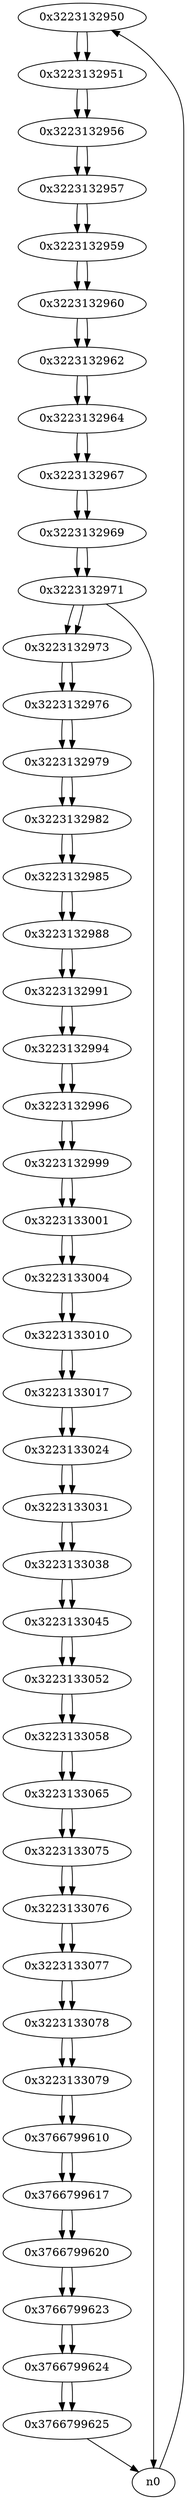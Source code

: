 digraph G{
/* nodes */
  n1 [label="0x3223132950"]
  n2 [label="0x3223132951"]
  n3 [label="0x3223132956"]
  n4 [label="0x3223132957"]
  n5 [label="0x3223132959"]
  n6 [label="0x3223132960"]
  n7 [label="0x3223132962"]
  n8 [label="0x3223132964"]
  n9 [label="0x3223132967"]
  n10 [label="0x3223132969"]
  n11 [label="0x3223132971"]
  n12 [label="0x3223132973"]
  n13 [label="0x3223132976"]
  n14 [label="0x3223132979"]
  n15 [label="0x3223132982"]
  n16 [label="0x3223132985"]
  n17 [label="0x3223132988"]
  n18 [label="0x3223132991"]
  n19 [label="0x3223132994"]
  n20 [label="0x3223132996"]
  n21 [label="0x3223132999"]
  n22 [label="0x3223133001"]
  n23 [label="0x3223133004"]
  n24 [label="0x3223133010"]
  n25 [label="0x3223133017"]
  n26 [label="0x3223133024"]
  n27 [label="0x3223133031"]
  n28 [label="0x3223133038"]
  n29 [label="0x3223133045"]
  n30 [label="0x3223133052"]
  n31 [label="0x3223133058"]
  n32 [label="0x3223133065"]
  n33 [label="0x3223133075"]
  n34 [label="0x3223133076"]
  n35 [label="0x3223133077"]
  n36 [label="0x3223133078"]
  n37 [label="0x3223133079"]
  n38 [label="0x3766799610"]
  n39 [label="0x3766799617"]
  n40 [label="0x3766799620"]
  n41 [label="0x3766799623"]
  n42 [label="0x3766799624"]
  n43 [label="0x3766799625"]
/* edges */
n1 -> n2;
n0 -> n1;
n2 -> n3;
n1 -> n2;
n3 -> n4;
n2 -> n3;
n4 -> n5;
n3 -> n4;
n5 -> n6;
n4 -> n5;
n6 -> n7;
n5 -> n6;
n7 -> n8;
n6 -> n7;
n8 -> n9;
n7 -> n8;
n9 -> n10;
n8 -> n9;
n10 -> n11;
n9 -> n10;
n11 -> n12;
n11 -> n0;
n10 -> n11;
n12 -> n13;
n11 -> n12;
n13 -> n14;
n12 -> n13;
n14 -> n15;
n13 -> n14;
n15 -> n16;
n14 -> n15;
n16 -> n17;
n15 -> n16;
n17 -> n18;
n16 -> n17;
n18 -> n19;
n17 -> n18;
n19 -> n20;
n18 -> n19;
n20 -> n21;
n19 -> n20;
n21 -> n22;
n20 -> n21;
n22 -> n23;
n21 -> n22;
n23 -> n24;
n22 -> n23;
n24 -> n25;
n23 -> n24;
n25 -> n26;
n24 -> n25;
n26 -> n27;
n25 -> n26;
n27 -> n28;
n26 -> n27;
n28 -> n29;
n27 -> n28;
n29 -> n30;
n28 -> n29;
n30 -> n31;
n29 -> n30;
n31 -> n32;
n30 -> n31;
n32 -> n33;
n31 -> n32;
n33 -> n34;
n32 -> n33;
n34 -> n35;
n33 -> n34;
n35 -> n36;
n34 -> n35;
n36 -> n37;
n35 -> n36;
n37 -> n38;
n36 -> n37;
n38 -> n39;
n37 -> n38;
n39 -> n40;
n38 -> n39;
n40 -> n41;
n39 -> n40;
n41 -> n42;
n40 -> n41;
n42 -> n43;
n41 -> n42;
n43 -> n0;
n42 -> n43;
}
